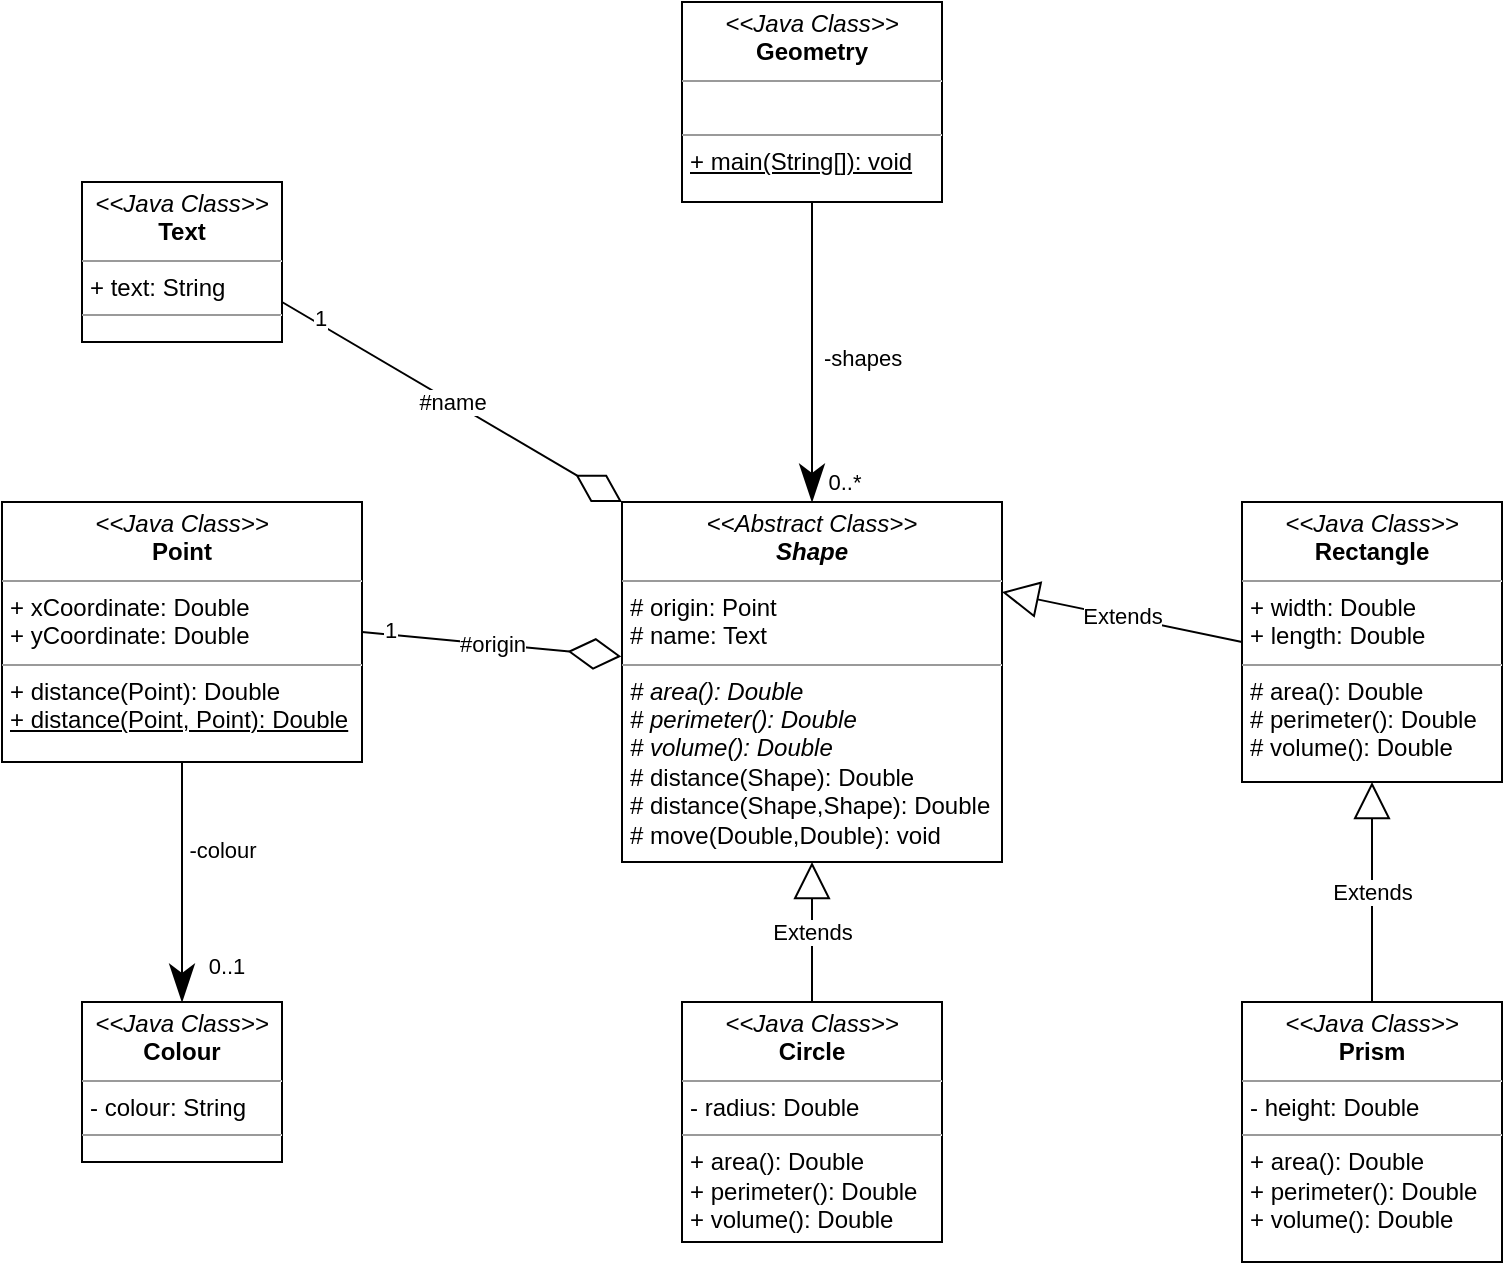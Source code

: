 <mxfile version="13.7.9" type="device"><diagram name="Page-1" id="c4acf3e9-155e-7222-9cf6-157b1a14988f"><mxGraphModel dx="999" dy="740" grid="1" gridSize="10" guides="1" tooltips="1" connect="1" arrows="1" fold="1" page="1" pageScale="1" pageWidth="850" pageHeight="1100" background="#ffffff" math="0" shadow="0"><root><mxCell id="0"/><mxCell id="1" parent="0"/><mxCell id="5d2195bd80daf111-19" value="&lt;p style=&quot;margin: 0px ; margin-top: 4px ; text-align: center&quot;&gt;&lt;i&gt;&amp;lt;&amp;lt;Java Class&amp;gt;&amp;gt;&lt;/i&gt;&lt;br&gt;&lt;b&gt;Geometry&lt;/b&gt;&lt;/p&gt;&lt;hr size=&quot;1&quot;&gt;&lt;p style=&quot;margin: 0px ; margin-left: 4px&quot;&gt;&lt;br&gt;&lt;/p&gt;&lt;hr size=&quot;1&quot;&gt;&lt;p style=&quot;margin: 0px ; margin-left: 4px&quot;&gt;&lt;u&gt;+ main(String[]): void&lt;br&gt;&lt;/u&gt;&lt;br&gt;&lt;/p&gt;" style="verticalAlign=top;align=left;overflow=fill;fontSize=12;fontFamily=Helvetica;html=1;rounded=0;shadow=0;comic=0;labelBackgroundColor=none;strokeWidth=1" parent="1" vertex="1"><mxGeometry x="340" y="140" width="130" height="100" as="geometry"/></mxCell><mxCell id="_Ky072F4RM2wa120_i3t-1" value="&lt;p style=&quot;margin: 0px ; margin-top: 4px ; text-align: center&quot;&gt;&lt;i&gt;&amp;lt;&amp;lt;Java Class&amp;gt;&amp;gt;&lt;/i&gt;&lt;br&gt;&lt;b&gt;Text&lt;/b&gt;&lt;/p&gt;&lt;hr size=&quot;1&quot;&gt;&lt;p style=&quot;margin: 0px ; margin-left: 4px&quot;&gt;+ text: String&lt;br&gt;&lt;/p&gt;&lt;hr size=&quot;1&quot;&gt;&lt;p style=&quot;margin: 0px ; margin-left: 4px&quot;&gt;&lt;br&gt;&lt;/p&gt;" style="verticalAlign=top;align=left;overflow=fill;fontSize=12;fontFamily=Helvetica;html=1;rounded=0;shadow=0;comic=0;labelBackgroundColor=none;strokeWidth=1" parent="1" vertex="1"><mxGeometry x="40" y="230" width="100" height="80" as="geometry"/></mxCell><mxCell id="_Ky072F4RM2wa120_i3t-2" value="&lt;p style=&quot;margin: 0px ; margin-top: 4px ; text-align: center&quot;&gt;&lt;i&gt;&amp;lt;&amp;lt;Abstract Class&amp;gt;&amp;gt;&lt;br&gt;&lt;b&gt;Shape&lt;/b&gt;&lt;/i&gt;&lt;/p&gt;&lt;hr size=&quot;1&quot;&gt;&lt;p style=&quot;margin: 0px ; margin-left: 4px&quot;&gt;# origin: Point&lt;br&gt;# name: Text&lt;/p&gt;&lt;hr size=&quot;1&quot;&gt;&lt;p style=&quot;margin: 0px ; margin-left: 4px&quot;&gt;&lt;i&gt;# area(): Double&lt;br&gt;&lt;/i&gt;&lt;/p&gt;&lt;p style=&quot;margin: 0px ; margin-left: 4px&quot;&gt;&lt;i&gt;# perimeter(): Double&lt;/i&gt;&lt;/p&gt;&lt;p style=&quot;margin: 0px ; margin-left: 4px&quot;&gt;&lt;i&gt;# volume(): Double&lt;/i&gt;&lt;/p&gt;&lt;p style=&quot;margin: 0px ; margin-left: 4px&quot;&gt;# distance(Shape): Double&lt;/p&gt;&lt;p style=&quot;margin: 0px 0px 0px 4px&quot;&gt;# distance(Shape,Shape): Double&lt;/p&gt;&lt;p style=&quot;margin: 0px 0px 0px 4px&quot;&gt;# move(Double,Double): void&lt;/p&gt;&lt;p style=&quot;margin: 0px ; margin-left: 4px&quot;&gt;&lt;br&gt;&lt;/p&gt;" style="verticalAlign=top;align=left;overflow=fill;fontSize=12;fontFamily=Helvetica;html=1;rounded=0;shadow=0;comic=0;labelBackgroundColor=none;strokeWidth=1" parent="1" vertex="1"><mxGeometry x="310" y="390" width="190" height="180" as="geometry"/></mxCell><mxCell id="_Ky072F4RM2wa120_i3t-3" value="&lt;p style=&quot;margin: 0px ; margin-top: 4px ; text-align: center&quot;&gt;&lt;i&gt;&amp;lt;&amp;lt;Java Class&amp;gt;&amp;gt;&lt;/i&gt;&lt;br&gt;&lt;b&gt;Rectangle&lt;/b&gt;&lt;/p&gt;&lt;hr size=&quot;1&quot;&gt;&lt;p style=&quot;margin: 0px ; margin-left: 4px&quot;&gt;+ width: Double&lt;br&gt;+ length: Double&lt;/p&gt;&lt;hr size=&quot;1&quot;&gt;&lt;p style=&quot;margin: 0px ; margin-left: 4px&quot;&gt;# area(): Double&lt;br&gt;# perimeter(): Double&lt;/p&gt;&lt;p style=&quot;margin: 0px ; margin-left: 4px&quot;&gt;# volume(): Double&amp;nbsp;&lt;/p&gt;" style="verticalAlign=top;align=left;overflow=fill;fontSize=12;fontFamily=Helvetica;html=1;rounded=0;shadow=0;comic=0;labelBackgroundColor=none;strokeWidth=1" parent="1" vertex="1"><mxGeometry x="620" y="390" width="130" height="140" as="geometry"/></mxCell><mxCell id="_Ky072F4RM2wa120_i3t-4" value="&lt;p style=&quot;margin: 0px ; margin-top: 4px ; text-align: center&quot;&gt;&lt;i&gt;&amp;lt;&amp;lt;Java Class&amp;gt;&amp;gt;&lt;/i&gt;&lt;br&gt;&lt;b&gt;Prism&lt;/b&gt;&lt;/p&gt;&lt;hr size=&quot;1&quot;&gt;&lt;p style=&quot;margin: 0px ; margin-left: 4px&quot;&gt;- height: Double&lt;br&gt;&lt;/p&gt;&lt;hr size=&quot;1&quot;&gt;&lt;p style=&quot;margin: 0px ; margin-left: 4px&quot;&gt;+ area(): Double&lt;br&gt;&lt;/p&gt;&lt;p style=&quot;margin: 0px 0px 0px 4px&quot;&gt;+ perimeter(): Double&lt;/p&gt;&lt;p style=&quot;margin: 0px 0px 0px 4px&quot;&gt;+ volume(): Double&lt;/p&gt;" style="verticalAlign=top;align=left;overflow=fill;fontSize=12;fontFamily=Helvetica;html=1;rounded=0;shadow=0;comic=0;labelBackgroundColor=none;strokeWidth=1" parent="1" vertex="1"><mxGeometry x="620" y="640" width="130" height="130" as="geometry"/></mxCell><mxCell id="_Ky072F4RM2wa120_i3t-5" value="&lt;p style=&quot;margin: 0px ; margin-top: 4px ; text-align: center&quot;&gt;&lt;i&gt;&amp;lt;&amp;lt;Java Class&amp;gt;&amp;gt;&lt;/i&gt;&lt;br&gt;&lt;b&gt;Colour&lt;/b&gt;&lt;/p&gt;&lt;hr size=&quot;1&quot;&gt;&lt;p style=&quot;margin: 0px ; margin-left: 4px&quot;&gt;- colour: String&lt;br&gt;&lt;/p&gt;&lt;hr size=&quot;1&quot;&gt;&lt;p style=&quot;margin: 0px ; margin-left: 4px&quot;&gt;&lt;br&gt;&lt;/p&gt;" style="verticalAlign=top;align=left;overflow=fill;fontSize=12;fontFamily=Helvetica;html=1;rounded=0;shadow=0;comic=0;labelBackgroundColor=none;strokeWidth=1" parent="1" vertex="1"><mxGeometry x="40" y="640" width="100" height="80" as="geometry"/></mxCell><mxCell id="_Ky072F4RM2wa120_i3t-6" value="&lt;p style=&quot;margin: 0px ; margin-top: 4px ; text-align: center&quot;&gt;&lt;i&gt;&amp;lt;&amp;lt;Java Class&amp;gt;&amp;gt;&lt;/i&gt;&lt;br&gt;&lt;b&gt;Point&lt;/b&gt;&lt;/p&gt;&lt;hr size=&quot;1&quot;&gt;&lt;p style=&quot;margin: 0px ; margin-left: 4px&quot;&gt;+ xCoordinate: Double&lt;br&gt;+ yCoordinate: Double&lt;/p&gt;&lt;hr size=&quot;1&quot;&gt;&lt;p style=&quot;margin: 0px ; margin-left: 4px&quot;&gt;+ distance(Point): Double&lt;br&gt;&lt;u&gt;+ distance(Point, Point): Double&lt;/u&gt;&lt;/p&gt;" style="verticalAlign=top;align=left;overflow=fill;fontSize=12;fontFamily=Helvetica;html=1;rounded=0;shadow=0;comic=0;labelBackgroundColor=none;strokeWidth=1" parent="1" vertex="1"><mxGeometry y="390" width="180" height="130" as="geometry"/></mxCell><mxCell id="_Ky072F4RM2wa120_i3t-9" value="Extends" style="endArrow=block;endSize=16;endFill=0;html=1;entryX=0.5;entryY=1;entryDx=0;entryDy=0;exitX=0.5;exitY=0;exitDx=0;exitDy=0;" parent="1" source="_Ky072F4RM2wa120_i3t-4" target="_Ky072F4RM2wa120_i3t-3" edge="1"><mxGeometry width="160" relative="1" as="geometry"><mxPoint x="600" y="550" as="sourcePoint"/><mxPoint x="490" y="540" as="targetPoint"/></mxGeometry></mxCell><mxCell id="_Ky072F4RM2wa120_i3t-10" value="Extends" style="endArrow=block;endSize=16;endFill=0;html=1;entryX=1;entryY=0.25;entryDx=0;entryDy=0;exitX=0;exitY=0.5;exitDx=0;exitDy=0;" parent="1" source="_Ky072F4RM2wa120_i3t-3" target="_Ky072F4RM2wa120_i3t-2" edge="1"><mxGeometry width="160" relative="1" as="geometry"><mxPoint x="655" y="620" as="sourcePoint"/><mxPoint x="655" y="510" as="targetPoint"/></mxGeometry></mxCell><mxCell id="_Ky072F4RM2wa120_i3t-11" value="&lt;p style=&quot;margin: 0px ; margin-top: 4px ; text-align: center&quot;&gt;&lt;i&gt;&amp;lt;&amp;lt;Java Class&amp;gt;&amp;gt;&lt;/i&gt;&lt;br&gt;&lt;b&gt;Circle&lt;/b&gt;&lt;/p&gt;&lt;hr size=&quot;1&quot;&gt;&lt;p style=&quot;margin: 0px ; margin-left: 4px&quot;&gt;- radius: Double&lt;br&gt;&lt;/p&gt;&lt;hr size=&quot;1&quot;&gt;&lt;p style=&quot;margin: 0px ; margin-left: 4px&quot;&gt;+ area(): Double&lt;br&gt;+ perimeter(): Double&lt;/p&gt;&lt;p style=&quot;margin: 0px ; margin-left: 4px&quot;&gt;+ volume(): Double&amp;nbsp;&lt;/p&gt;" style="verticalAlign=top;align=left;overflow=fill;fontSize=12;fontFamily=Helvetica;html=1;rounded=0;shadow=0;comic=0;labelBackgroundColor=none;strokeWidth=1" parent="1" vertex="1"><mxGeometry x="340" y="640" width="130" height="120" as="geometry"/></mxCell><mxCell id="_Ky072F4RM2wa120_i3t-12" value="Extends" style="endArrow=block;endSize=16;endFill=0;html=1;entryX=0.5;entryY=1;entryDx=0;entryDy=0;exitX=0.5;exitY=0;exitDx=0;exitDy=0;" parent="1" source="_Ky072F4RM2wa120_i3t-11" target="_Ky072F4RM2wa120_i3t-2" edge="1"><mxGeometry width="160" relative="1" as="geometry"><mxPoint x="655" y="620" as="sourcePoint"/><mxPoint x="655" y="510" as="targetPoint"/></mxGeometry></mxCell><mxCell id="_Ky072F4RM2wa120_i3t-18" value="-colour" style="endArrow=classicThin;endSize=16;endFill=1;html=1;entryX=0.5;entryY=0;entryDx=0;entryDy=0;exitX=0.5;exitY=1;exitDx=0;exitDy=0;" parent="1" source="_Ky072F4RM2wa120_i3t-6" target="_Ky072F4RM2wa120_i3t-5" edge="1"><mxGeometry x="-0.273" y="20" width="160" relative="1" as="geometry"><mxPoint x="318.86" y="437.08" as="sourcePoint"/><mxPoint x="190" y="432.5" as="targetPoint"/><mxPoint as="offset"/></mxGeometry></mxCell><mxCell id="_Ky072F4RM2wa120_i3t-19" value="0..1" style="edgeLabel;html=1;align=center;verticalAlign=middle;resizable=0;points=[];" parent="_Ky072F4RM2wa120_i3t-18" vertex="1" connectable="0"><mxGeometry x="0.615" y="-1" relative="1" as="geometry"><mxPoint x="22.3" y="4.73" as="offset"/></mxGeometry></mxCell><mxCell id="_Ky072F4RM2wa120_i3t-22" value="-shapes" style="endArrow=classicThin;endSize=16;endFill=1;html=1;entryX=0.5;entryY=0;entryDx=0;entryDy=0;exitX=0.5;exitY=1;exitDx=0;exitDy=0;" parent="1" source="5d2195bd80daf111-19" target="_Ky072F4RM2wa120_i3t-2" edge="1"><mxGeometry x="0.04" y="25" width="160" relative="1" as="geometry"><mxPoint x="320" y="400" as="sourcePoint"/><mxPoint x="220" y="270.0" as="targetPoint"/><mxPoint as="offset"/></mxGeometry></mxCell><mxCell id="_Ky072F4RM2wa120_i3t-23" value="0..*" style="edgeLabel;html=1;align=center;verticalAlign=middle;resizable=0;points=[];" parent="_Ky072F4RM2wa120_i3t-22" vertex="1" connectable="0"><mxGeometry x="0.615" y="-1" relative="1" as="geometry"><mxPoint x="16.8" y="18.33" as="offset"/></mxGeometry></mxCell><mxCell id="_Ky072F4RM2wa120_i3t-25" value="#origin" style="endArrow=diamondThin;endFill=0;endSize=24;html=1;entryX=-0.002;entryY=0.429;entryDx=0;entryDy=0;entryPerimeter=0;exitX=1;exitY=0.5;exitDx=0;exitDy=0;" parent="1" source="_Ky072F4RM2wa120_i3t-6" target="_Ky072F4RM2wa120_i3t-2" edge="1"><mxGeometry width="160" relative="1" as="geometry"><mxPoint x="210" y="520" as="sourcePoint"/><mxPoint x="270" y="520" as="targetPoint"/></mxGeometry></mxCell><mxCell id="_Ky072F4RM2wa120_i3t-26" value="1" style="edgeLabel;html=1;align=center;verticalAlign=middle;resizable=0;points=[];" parent="_Ky072F4RM2wa120_i3t-25" vertex="1" connectable="0"><mxGeometry x="-0.796" y="3" relative="1" as="geometry"><mxPoint as="offset"/></mxGeometry></mxCell><mxCell id="_Ky072F4RM2wa120_i3t-27" value="#name" style="endArrow=diamondThin;endFill=0;endSize=24;html=1;entryX=0;entryY=0;entryDx=0;entryDy=0;exitX=1;exitY=0.75;exitDx=0;exitDy=0;" parent="1" source="_Ky072F4RM2wa120_i3t-1" target="_Ky072F4RM2wa120_i3t-2" edge="1"><mxGeometry width="160" relative="1" as="geometry"><mxPoint x="180" y="280" as="sourcePoint"/><mxPoint x="309.62" y="292.22" as="targetPoint"/></mxGeometry></mxCell><mxCell id="_Ky072F4RM2wa120_i3t-28" value="1" style="edgeLabel;html=1;align=center;verticalAlign=middle;resizable=0;points=[];" parent="_Ky072F4RM2wa120_i3t-27" vertex="1" connectable="0"><mxGeometry x="-0.796" y="3" relative="1" as="geometry"><mxPoint as="offset"/></mxGeometry></mxCell></root></mxGraphModel></diagram></mxfile>